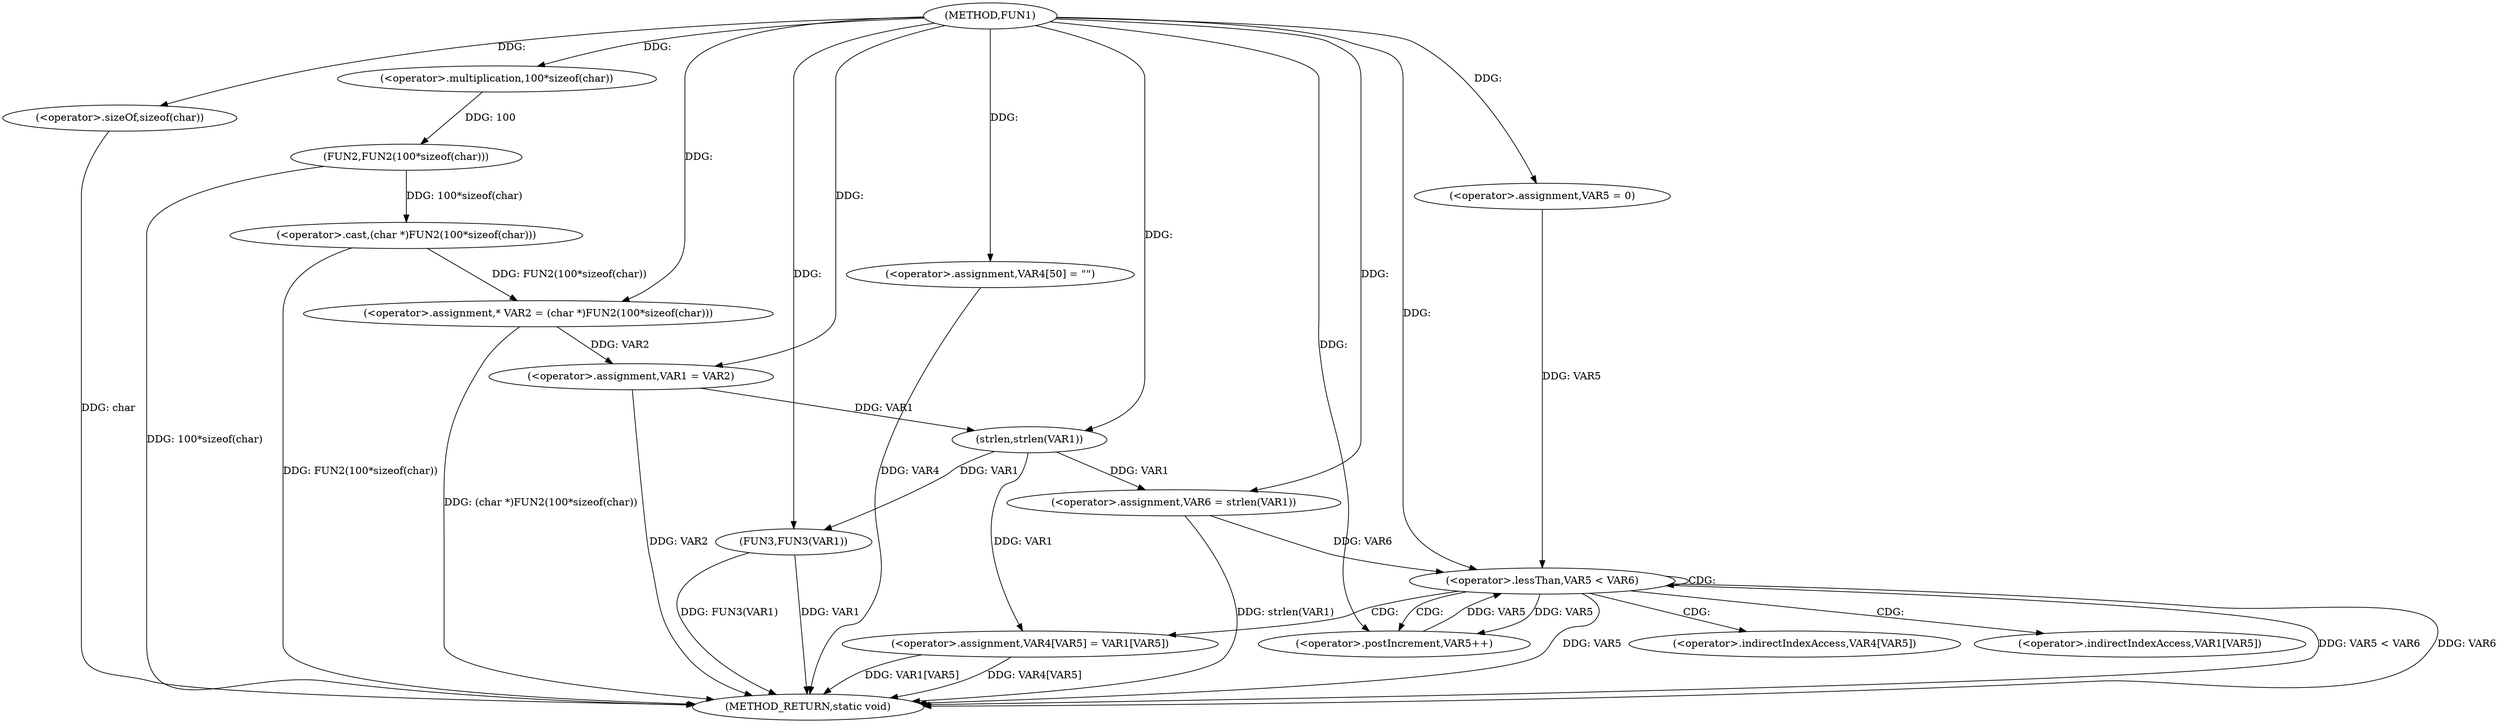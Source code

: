 digraph FUN1 {  
"1000100" [label = "(METHOD,FUN1)" ]
"1000148" [label = "(METHOD_RETURN,static void)" ]
"1000104" [label = "(<operator>.assignment,* VAR2 = (char *)FUN2(100*sizeof(char)))" ]
"1000106" [label = "(<operator>.cast,(char *)FUN2(100*sizeof(char)))" ]
"1000108" [label = "(FUN2,FUN2(100*sizeof(char)))" ]
"1000109" [label = "(<operator>.multiplication,100*sizeof(char))" ]
"1000111" [label = "(<operator>.sizeOf,sizeof(char))" ]
"1000113" [label = "(<operator>.assignment,VAR1 = VAR2)" ]
"1000120" [label = "(<operator>.assignment,VAR4[50] = \"\")" ]
"1000125" [label = "(<operator>.assignment,VAR6 = strlen(VAR1))" ]
"1000127" [label = "(strlen,strlen(VAR1))" ]
"1000130" [label = "(<operator>.assignment,VAR5 = 0)" ]
"1000133" [label = "(<operator>.lessThan,VAR5 < VAR6)" ]
"1000136" [label = "(<operator>.postIncrement,VAR5++)" ]
"1000139" [label = "(<operator>.assignment,VAR4[VAR5] = VAR1[VAR5])" ]
"1000146" [label = "(FUN3,FUN3(VAR1))" ]
"1000140" [label = "(<operator>.indirectIndexAccess,VAR4[VAR5])" ]
"1000143" [label = "(<operator>.indirectIndexAccess,VAR1[VAR5])" ]
  "1000106" -> "1000148"  [ label = "DDG: FUN2(100*sizeof(char))"] 
  "1000139" -> "1000148"  [ label = "DDG: VAR4[VAR5]"] 
  "1000133" -> "1000148"  [ label = "DDG: VAR5"] 
  "1000125" -> "1000148"  [ label = "DDG: strlen(VAR1)"] 
  "1000146" -> "1000148"  [ label = "DDG: FUN3(VAR1)"] 
  "1000113" -> "1000148"  [ label = "DDG: VAR2"] 
  "1000120" -> "1000148"  [ label = "DDG: VAR4"] 
  "1000133" -> "1000148"  [ label = "DDG: VAR5 < VAR6"] 
  "1000111" -> "1000148"  [ label = "DDG: char"] 
  "1000133" -> "1000148"  [ label = "DDG: VAR6"] 
  "1000139" -> "1000148"  [ label = "DDG: VAR1[VAR5]"] 
  "1000146" -> "1000148"  [ label = "DDG: VAR1"] 
  "1000104" -> "1000148"  [ label = "DDG: (char *)FUN2(100*sizeof(char))"] 
  "1000108" -> "1000148"  [ label = "DDG: 100*sizeof(char)"] 
  "1000106" -> "1000104"  [ label = "DDG: FUN2(100*sizeof(char))"] 
  "1000100" -> "1000104"  [ label = "DDG: "] 
  "1000108" -> "1000106"  [ label = "DDG: 100*sizeof(char)"] 
  "1000109" -> "1000108"  [ label = "DDG: 100"] 
  "1000100" -> "1000109"  [ label = "DDG: "] 
  "1000100" -> "1000111"  [ label = "DDG: "] 
  "1000104" -> "1000113"  [ label = "DDG: VAR2"] 
  "1000100" -> "1000113"  [ label = "DDG: "] 
  "1000100" -> "1000120"  [ label = "DDG: "] 
  "1000127" -> "1000125"  [ label = "DDG: VAR1"] 
  "1000100" -> "1000125"  [ label = "DDG: "] 
  "1000113" -> "1000127"  [ label = "DDG: VAR1"] 
  "1000100" -> "1000127"  [ label = "DDG: "] 
  "1000100" -> "1000130"  [ label = "DDG: "] 
  "1000136" -> "1000133"  [ label = "DDG: VAR5"] 
  "1000130" -> "1000133"  [ label = "DDG: VAR5"] 
  "1000100" -> "1000133"  [ label = "DDG: "] 
  "1000125" -> "1000133"  [ label = "DDG: VAR6"] 
  "1000133" -> "1000136"  [ label = "DDG: VAR5"] 
  "1000100" -> "1000136"  [ label = "DDG: "] 
  "1000127" -> "1000139"  [ label = "DDG: VAR1"] 
  "1000127" -> "1000146"  [ label = "DDG: VAR1"] 
  "1000100" -> "1000146"  [ label = "DDG: "] 
  "1000133" -> "1000139"  [ label = "CDG: "] 
  "1000133" -> "1000133"  [ label = "CDG: "] 
  "1000133" -> "1000143"  [ label = "CDG: "] 
  "1000133" -> "1000136"  [ label = "CDG: "] 
  "1000133" -> "1000140"  [ label = "CDG: "] 
}
